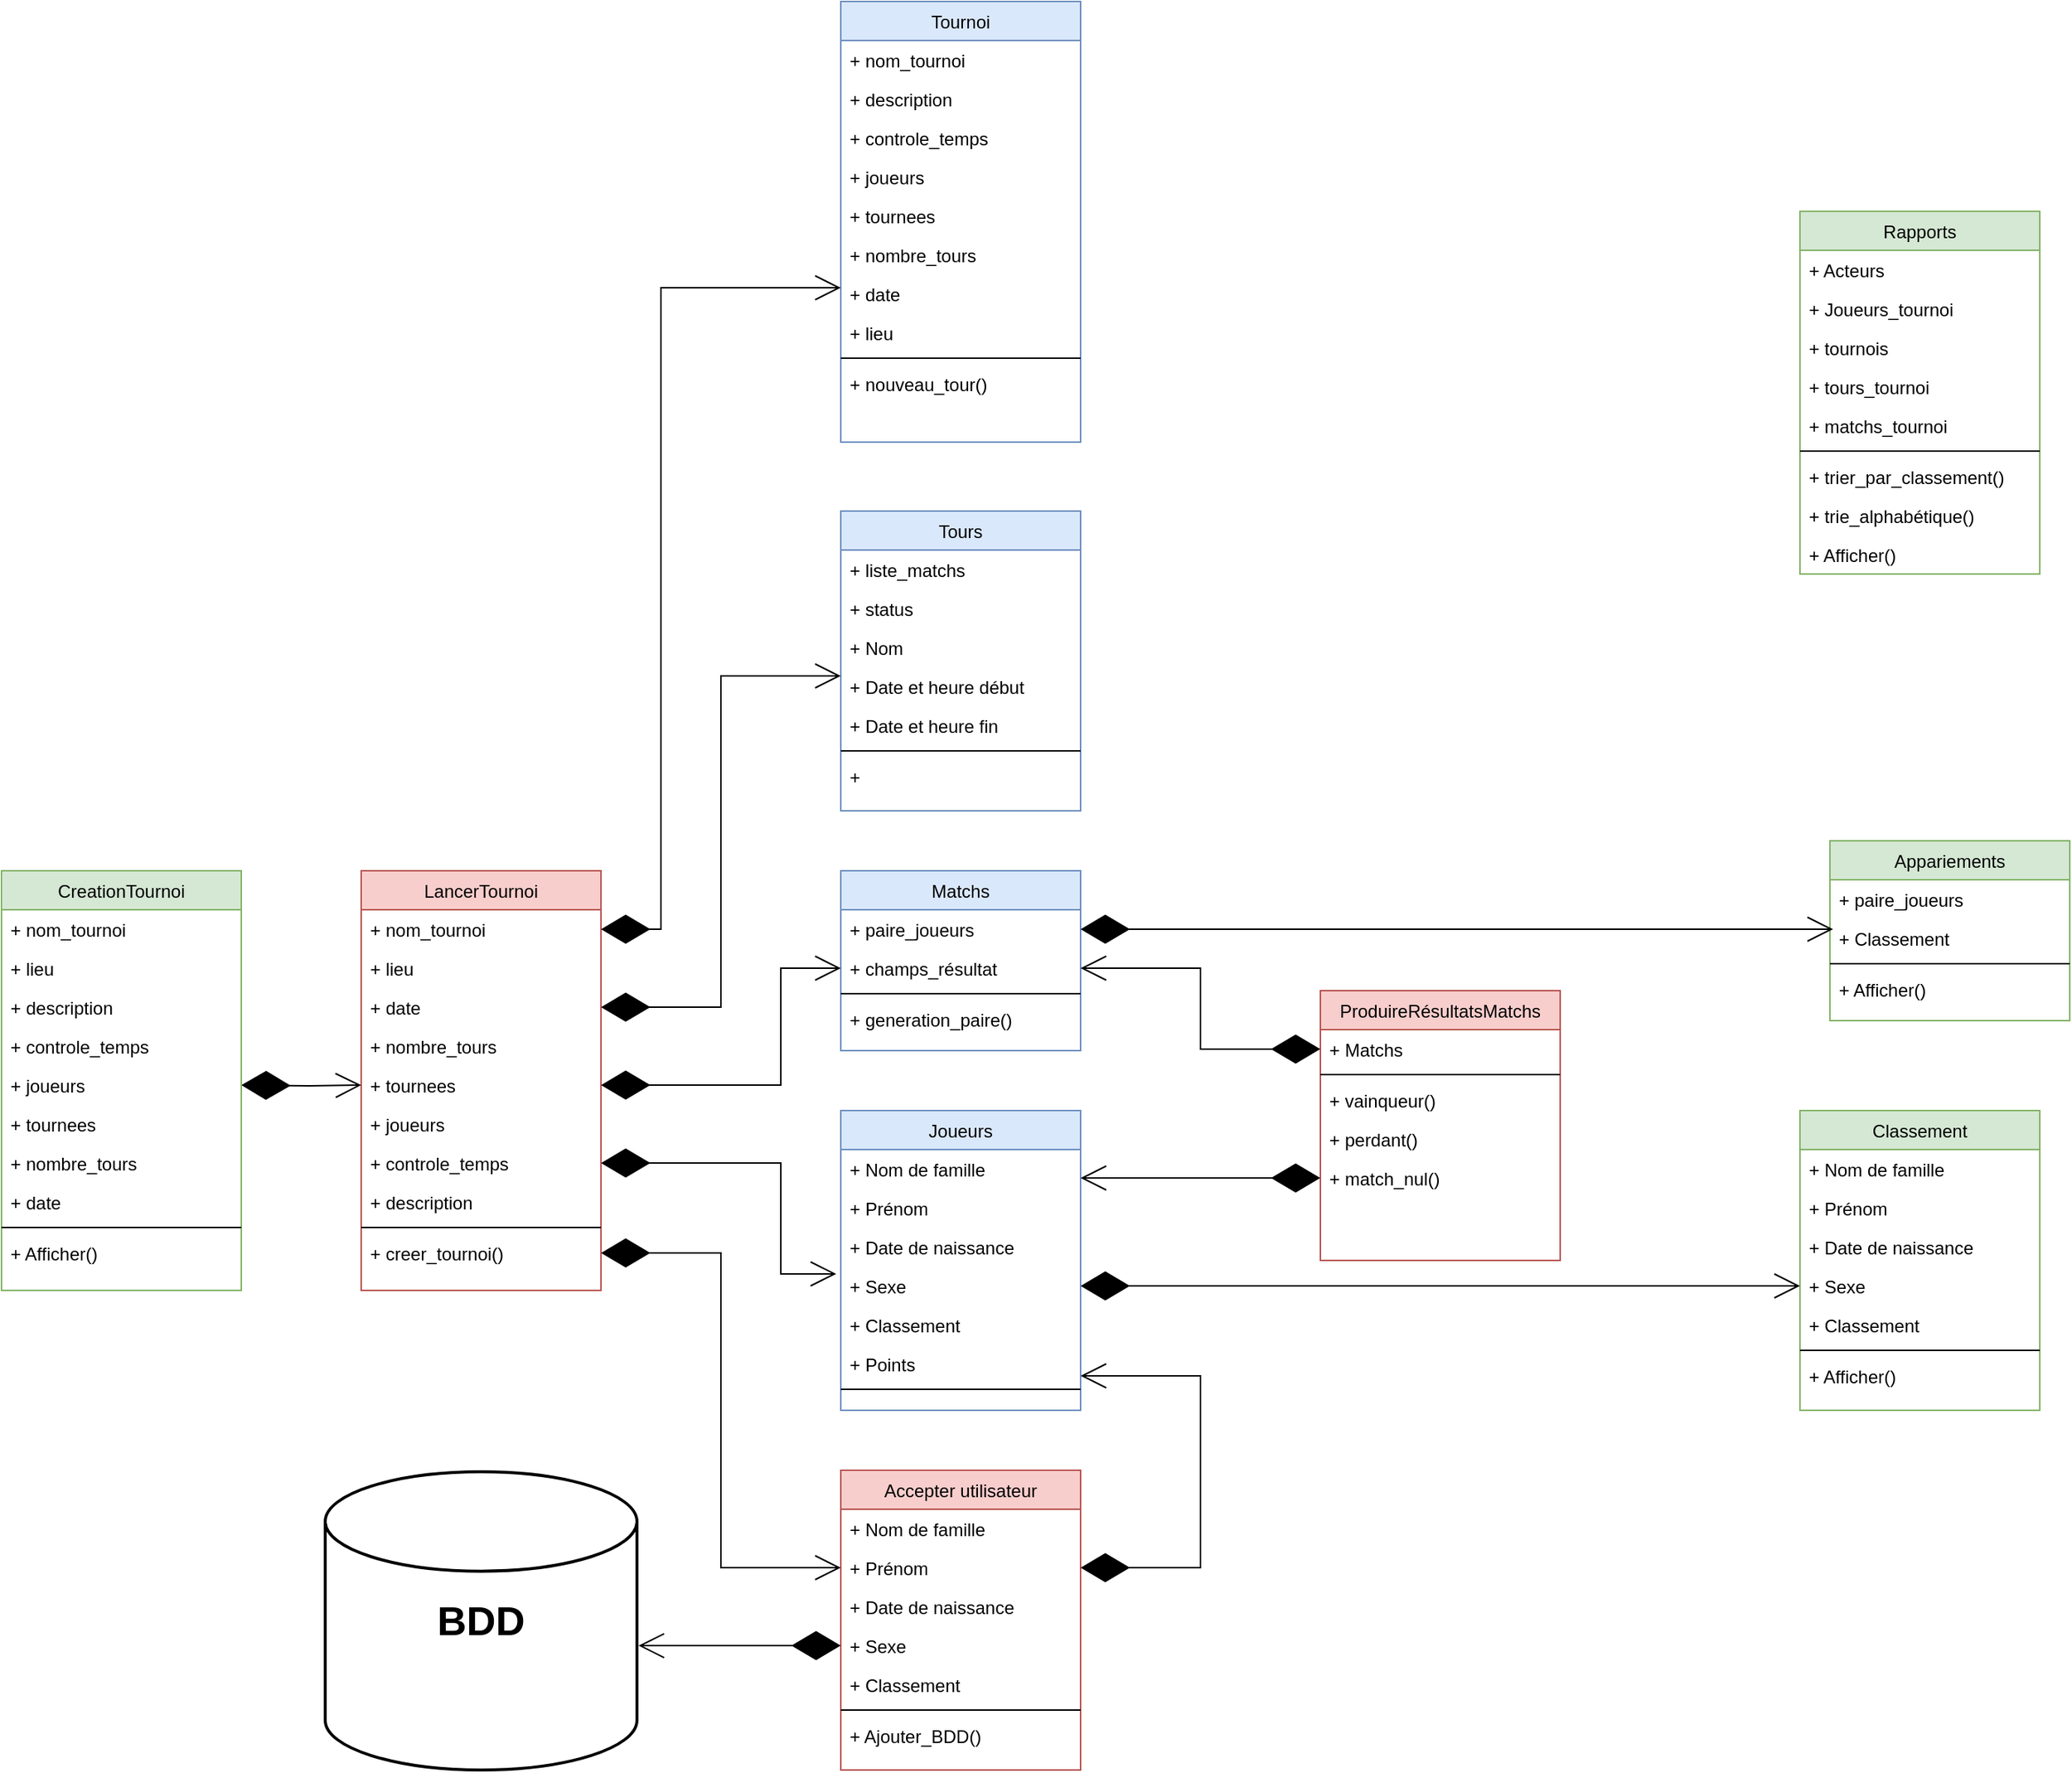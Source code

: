 <mxfile version="14.4.2" type="device"><diagram id="C5RBs43oDa-KdzZeNtuy" name="Page-1"><mxGraphModel dx="2370" dy="2492" grid="1" gridSize="10" guides="1" tooltips="1" connect="1" arrows="1" fold="1" page="1" pageScale="1" pageWidth="827" pageHeight="1169" math="0" shadow="0"><root><mxCell id="WIyWlLk6GJQsqaUBKTNV-0"/><mxCell id="WIyWlLk6GJQsqaUBKTNV-1" parent="WIyWlLk6GJQsqaUBKTNV-0"/><mxCell id="zkfFHV4jXpPFQw0GAbJ--17" value="Joueurs" style="swimlane;fontStyle=0;align=center;verticalAlign=top;childLayout=stackLayout;horizontal=1;startSize=26;horizontalStack=0;resizeParent=1;resizeLast=0;collapsible=1;marginBottom=0;rounded=0;shadow=0;strokeWidth=1;fillColor=#dae8fc;strokeColor=#6c8ebf;" parent="WIyWlLk6GJQsqaUBKTNV-1" vertex="1"><mxGeometry x="960" y="720" width="160" height="200" as="geometry"><mxRectangle x="550" y="140" width="160" height="26" as="alternateBounds"/></mxGeometry></mxCell><mxCell id="zkfFHV4jXpPFQw0GAbJ--18" value="+ Nom de famille" style="text;align=left;verticalAlign=top;spacingLeft=4;spacingRight=4;overflow=hidden;rotatable=0;points=[[0,0.5],[1,0.5]];portConstraint=eastwest;" parent="zkfFHV4jXpPFQw0GAbJ--17" vertex="1"><mxGeometry y="26" width="160" height="26" as="geometry"/></mxCell><mxCell id="zkfFHV4jXpPFQw0GAbJ--19" value="+ Prénom" style="text;align=left;verticalAlign=top;spacingLeft=4;spacingRight=4;overflow=hidden;rotatable=0;points=[[0,0.5],[1,0.5]];portConstraint=eastwest;rounded=0;shadow=0;html=0;" parent="zkfFHV4jXpPFQw0GAbJ--17" vertex="1"><mxGeometry y="52" width="160" height="26" as="geometry"/></mxCell><mxCell id="zkfFHV4jXpPFQw0GAbJ--20" value="+ Date de naissance" style="text;align=left;verticalAlign=top;spacingLeft=4;spacingRight=4;overflow=hidden;rotatable=0;points=[[0,0.5],[1,0.5]];portConstraint=eastwest;rounded=0;shadow=0;html=0;" parent="zkfFHV4jXpPFQw0GAbJ--17" vertex="1"><mxGeometry y="78" width="160" height="26" as="geometry"/></mxCell><mxCell id="zkfFHV4jXpPFQw0GAbJ--21" value="+ Sexe" style="text;align=left;verticalAlign=top;spacingLeft=4;spacingRight=4;overflow=hidden;rotatable=0;points=[[0,0.5],[1,0.5]];portConstraint=eastwest;rounded=0;shadow=0;html=0;" parent="zkfFHV4jXpPFQw0GAbJ--17" vertex="1"><mxGeometry y="104" width="160" height="26" as="geometry"/></mxCell><mxCell id="zkfFHV4jXpPFQw0GAbJ--22" value="+ Classement" style="text;align=left;verticalAlign=top;spacingLeft=4;spacingRight=4;overflow=hidden;rotatable=0;points=[[0,0.5],[1,0.5]];portConstraint=eastwest;rounded=0;shadow=0;html=0;" parent="zkfFHV4jXpPFQw0GAbJ--17" vertex="1"><mxGeometry y="130" width="160" height="26" as="geometry"/></mxCell><mxCell id="_ka30wiP6D1bvInH7cxf-76" value="+ Points" style="text;align=left;verticalAlign=top;spacingLeft=4;spacingRight=4;overflow=hidden;rotatable=0;points=[[0,0.5],[1,0.5]];portConstraint=eastwest;rounded=0;shadow=0;html=0;" vertex="1" parent="zkfFHV4jXpPFQw0GAbJ--17"><mxGeometry y="156" width="160" height="26" as="geometry"/></mxCell><mxCell id="zkfFHV4jXpPFQw0GAbJ--23" value="" style="line;html=1;strokeWidth=1;align=left;verticalAlign=middle;spacingTop=-1;spacingLeft=3;spacingRight=3;rotatable=0;labelPosition=right;points=[];portConstraint=eastwest;" parent="zkfFHV4jXpPFQw0GAbJ--17" vertex="1"><mxGeometry y="182" width="160" height="8" as="geometry"/></mxCell><mxCell id="J_ywM8jOWVb0m4d9G2cH-3" value="ProduireRésultatsMatchs" style="swimlane;fontStyle=0;align=center;verticalAlign=top;childLayout=stackLayout;horizontal=1;startSize=26;horizontalStack=0;resizeParent=1;resizeLast=0;collapsible=1;marginBottom=0;rounded=0;shadow=0;strokeWidth=1;fillColor=#f8cecc;strokeColor=#b85450;" parent="WIyWlLk6GJQsqaUBKTNV-1" vertex="1"><mxGeometry x="1280" y="640" width="160" height="180" as="geometry"><mxRectangle x="550" y="140" width="160" height="26" as="alternateBounds"/></mxGeometry></mxCell><mxCell id="J_ywM8jOWVb0m4d9G2cH-4" value="+ Matchs" style="text;align=left;verticalAlign=top;spacingLeft=4;spacingRight=4;overflow=hidden;rotatable=0;points=[[0,0.5],[1,0.5]];portConstraint=eastwest;" parent="J_ywM8jOWVb0m4d9G2cH-3" vertex="1"><mxGeometry y="26" width="160" height="26" as="geometry"/></mxCell><mxCell id="J_ywM8jOWVb0m4d9G2cH-9" value="" style="line;html=1;strokeWidth=1;align=left;verticalAlign=middle;spacingTop=-1;spacingLeft=3;spacingRight=3;rotatable=0;labelPosition=right;points=[];portConstraint=eastwest;" parent="J_ywM8jOWVb0m4d9G2cH-3" vertex="1"><mxGeometry y="52" width="160" height="8" as="geometry"/></mxCell><mxCell id="J_ywM8jOWVb0m4d9G2cH-10" value="+ vainqueur()" style="text;align=left;verticalAlign=top;spacingLeft=4;spacingRight=4;overflow=hidden;rotatable=0;points=[[0,0.5],[1,0.5]];portConstraint=eastwest;" parent="J_ywM8jOWVb0m4d9G2cH-3" vertex="1"><mxGeometry y="60" width="160" height="26" as="geometry"/></mxCell><mxCell id="_ka30wiP6D1bvInH7cxf-61" value="+ perdant()" style="text;align=left;verticalAlign=top;spacingLeft=4;spacingRight=4;overflow=hidden;rotatable=0;points=[[0,0.5],[1,0.5]];portConstraint=eastwest;" vertex="1" parent="J_ywM8jOWVb0m4d9G2cH-3"><mxGeometry y="86" width="160" height="26" as="geometry"/></mxCell><mxCell id="_ka30wiP6D1bvInH7cxf-62" value="+ match_nul()" style="text;align=left;verticalAlign=top;spacingLeft=4;spacingRight=4;overflow=hidden;rotatable=0;points=[[0,0.5],[1,0.5]];portConstraint=eastwest;" vertex="1" parent="J_ywM8jOWVb0m4d9G2cH-3"><mxGeometry y="112" width="160" height="26" as="geometry"/></mxCell><mxCell id="J_ywM8jOWVb0m4d9G2cH-11" value="Classement" style="swimlane;fontStyle=0;align=center;verticalAlign=top;childLayout=stackLayout;horizontal=1;startSize=26;horizontalStack=0;resizeParent=1;resizeLast=0;collapsible=1;marginBottom=0;rounded=0;shadow=0;strokeWidth=1;fillColor=#d5e8d4;strokeColor=#82b366;" parent="WIyWlLk6GJQsqaUBKTNV-1" vertex="1"><mxGeometry x="1600" y="720" width="160" height="200" as="geometry"><mxRectangle x="550" y="140" width="160" height="26" as="alternateBounds"/></mxGeometry></mxCell><mxCell id="J_ywM8jOWVb0m4d9G2cH-12" value="+ Nom de famille" style="text;align=left;verticalAlign=top;spacingLeft=4;spacingRight=4;overflow=hidden;rotatable=0;points=[[0,0.5],[1,0.5]];portConstraint=eastwest;" parent="J_ywM8jOWVb0m4d9G2cH-11" vertex="1"><mxGeometry y="26" width="160" height="26" as="geometry"/></mxCell><mxCell id="J_ywM8jOWVb0m4d9G2cH-13" value="+ Prénom" style="text;align=left;verticalAlign=top;spacingLeft=4;spacingRight=4;overflow=hidden;rotatable=0;points=[[0,0.5],[1,0.5]];portConstraint=eastwest;rounded=0;shadow=0;html=0;" parent="J_ywM8jOWVb0m4d9G2cH-11" vertex="1"><mxGeometry y="52" width="160" height="26" as="geometry"/></mxCell><mxCell id="J_ywM8jOWVb0m4d9G2cH-14" value="+ Date de naissance" style="text;align=left;verticalAlign=top;spacingLeft=4;spacingRight=4;overflow=hidden;rotatable=0;points=[[0,0.5],[1,0.5]];portConstraint=eastwest;rounded=0;shadow=0;html=0;" parent="J_ywM8jOWVb0m4d9G2cH-11" vertex="1"><mxGeometry y="78" width="160" height="26" as="geometry"/></mxCell><mxCell id="J_ywM8jOWVb0m4d9G2cH-15" value="+ Sexe" style="text;align=left;verticalAlign=top;spacingLeft=4;spacingRight=4;overflow=hidden;rotatable=0;points=[[0,0.5],[1,0.5]];portConstraint=eastwest;rounded=0;shadow=0;html=0;" parent="J_ywM8jOWVb0m4d9G2cH-11" vertex="1"><mxGeometry y="104" width="160" height="26" as="geometry"/></mxCell><mxCell id="J_ywM8jOWVb0m4d9G2cH-16" value="+ Classement" style="text;align=left;verticalAlign=top;spacingLeft=4;spacingRight=4;overflow=hidden;rotatable=0;points=[[0,0.5],[1,0.5]];portConstraint=eastwest;rounded=0;shadow=0;html=0;" parent="J_ywM8jOWVb0m4d9G2cH-11" vertex="1"><mxGeometry y="130" width="160" height="26" as="geometry"/></mxCell><mxCell id="J_ywM8jOWVb0m4d9G2cH-17" value="" style="line;html=1;strokeWidth=1;align=left;verticalAlign=middle;spacingTop=-1;spacingLeft=3;spacingRight=3;rotatable=0;labelPosition=right;points=[];portConstraint=eastwest;" parent="J_ywM8jOWVb0m4d9G2cH-11" vertex="1"><mxGeometry y="156" width="160" height="8" as="geometry"/></mxCell><mxCell id="_ka30wiP6D1bvInH7cxf-104" value="+ Afficher()" style="text;align=left;verticalAlign=top;spacingLeft=4;spacingRight=4;overflow=hidden;rotatable=0;points=[[0,0.5],[1,0.5]];portConstraint=eastwest;" vertex="1" parent="J_ywM8jOWVb0m4d9G2cH-11"><mxGeometry y="164" width="160" height="26" as="geometry"/></mxCell><mxCell id="_ka30wiP6D1bvInH7cxf-0" value="Matchs" style="swimlane;fontStyle=0;align=center;verticalAlign=top;childLayout=stackLayout;horizontal=1;startSize=26;horizontalStack=0;resizeParent=1;resizeLast=0;collapsible=1;marginBottom=0;rounded=0;shadow=0;strokeWidth=1;fillColor=#dae8fc;strokeColor=#6c8ebf;" vertex="1" parent="WIyWlLk6GJQsqaUBKTNV-1"><mxGeometry x="960" y="560" width="160" height="120" as="geometry"><mxRectangle x="550" y="140" width="160" height="26" as="alternateBounds"/></mxGeometry></mxCell><mxCell id="_ka30wiP6D1bvInH7cxf-1" value="+ paire_joueurs" style="text;align=left;verticalAlign=top;spacingLeft=4;spacingRight=4;overflow=hidden;rotatable=0;points=[[0,0.5],[1,0.5]];portConstraint=eastwest;" vertex="1" parent="_ka30wiP6D1bvInH7cxf-0"><mxGeometry y="26" width="160" height="26" as="geometry"/></mxCell><mxCell id="_ka30wiP6D1bvInH7cxf-2" value="+ champs_résultat" style="text;align=left;verticalAlign=top;spacingLeft=4;spacingRight=4;overflow=hidden;rotatable=0;points=[[0,0.5],[1,0.5]];portConstraint=eastwest;rounded=0;shadow=0;html=0;" vertex="1" parent="_ka30wiP6D1bvInH7cxf-0"><mxGeometry y="52" width="160" height="26" as="geometry"/></mxCell><mxCell id="_ka30wiP6D1bvInH7cxf-6" value="" style="line;html=1;strokeWidth=1;align=left;verticalAlign=middle;spacingTop=-1;spacingLeft=3;spacingRight=3;rotatable=0;labelPosition=right;points=[];portConstraint=eastwest;" vertex="1" parent="_ka30wiP6D1bvInH7cxf-0"><mxGeometry y="78" width="160" height="8" as="geometry"/></mxCell><mxCell id="_ka30wiP6D1bvInH7cxf-60" value="+ generation_paire()" style="text;align=left;verticalAlign=top;spacingLeft=4;spacingRight=4;overflow=hidden;rotatable=0;points=[[0,0.5],[1,0.5]];portConstraint=eastwest;" vertex="1" parent="_ka30wiP6D1bvInH7cxf-0"><mxGeometry y="86" width="160" height="26" as="geometry"/></mxCell><mxCell id="_ka30wiP6D1bvInH7cxf-8" value="Tours" style="swimlane;fontStyle=0;align=center;verticalAlign=top;childLayout=stackLayout;horizontal=1;startSize=26;horizontalStack=0;resizeParent=1;resizeLast=0;collapsible=1;marginBottom=0;rounded=0;shadow=0;strokeWidth=1;fillColor=#dae8fc;strokeColor=#6c8ebf;" vertex="1" parent="WIyWlLk6GJQsqaUBKTNV-1"><mxGeometry x="960" y="320" width="160" height="200" as="geometry"><mxRectangle x="550" y="140" width="160" height="26" as="alternateBounds"/></mxGeometry></mxCell><mxCell id="_ka30wiP6D1bvInH7cxf-9" value="+ liste_matchs" style="text;align=left;verticalAlign=top;spacingLeft=4;spacingRight=4;overflow=hidden;rotatable=0;points=[[0,0.5],[1,0.5]];portConstraint=eastwest;" vertex="1" parent="_ka30wiP6D1bvInH7cxf-8"><mxGeometry y="26" width="160" height="26" as="geometry"/></mxCell><mxCell id="_ka30wiP6D1bvInH7cxf-10" value="+ status" style="text;align=left;verticalAlign=top;spacingLeft=4;spacingRight=4;overflow=hidden;rotatable=0;points=[[0,0.5],[1,0.5]];portConstraint=eastwest;rounded=0;shadow=0;html=0;" vertex="1" parent="_ka30wiP6D1bvInH7cxf-8"><mxGeometry y="52" width="160" height="26" as="geometry"/></mxCell><mxCell id="_ka30wiP6D1bvInH7cxf-11" value="+ Nom" style="text;align=left;verticalAlign=top;spacingLeft=4;spacingRight=4;overflow=hidden;rotatable=0;points=[[0,0.5],[1,0.5]];portConstraint=eastwest;rounded=0;shadow=0;html=0;" vertex="1" parent="_ka30wiP6D1bvInH7cxf-8"><mxGeometry y="78" width="160" height="26" as="geometry"/></mxCell><mxCell id="_ka30wiP6D1bvInH7cxf-77" value="+ Date et heure début" style="text;align=left;verticalAlign=top;spacingLeft=4;spacingRight=4;overflow=hidden;rotatable=0;points=[[0,0.5],[1,0.5]];portConstraint=eastwest;rounded=0;shadow=0;html=0;" vertex="1" parent="_ka30wiP6D1bvInH7cxf-8"><mxGeometry y="104" width="160" height="26" as="geometry"/></mxCell><mxCell id="_ka30wiP6D1bvInH7cxf-78" value="+ Date et heure fin" style="text;align=left;verticalAlign=top;spacingLeft=4;spacingRight=4;overflow=hidden;rotatable=0;points=[[0,0.5],[1,0.5]];portConstraint=eastwest;rounded=0;shadow=0;html=0;" vertex="1" parent="_ka30wiP6D1bvInH7cxf-8"><mxGeometry y="130" width="160" height="26" as="geometry"/></mxCell><mxCell id="_ka30wiP6D1bvInH7cxf-14" value="" style="line;html=1;strokeWidth=1;align=left;verticalAlign=middle;spacingTop=-1;spacingLeft=3;spacingRight=3;rotatable=0;labelPosition=right;points=[];portConstraint=eastwest;" vertex="1" parent="_ka30wiP6D1bvInH7cxf-8"><mxGeometry y="156" width="160" height="8" as="geometry"/></mxCell><mxCell id="_ka30wiP6D1bvInH7cxf-15" value="+" style="text;align=left;verticalAlign=top;spacingLeft=4;spacingRight=4;overflow=hidden;rotatable=0;points=[[0,0.5],[1,0.5]];portConstraint=eastwest;" vertex="1" parent="_ka30wiP6D1bvInH7cxf-8"><mxGeometry y="164" width="160" height="26" as="geometry"/></mxCell><mxCell id="_ka30wiP6D1bvInH7cxf-16" value="Appariements" style="swimlane;fontStyle=0;align=center;verticalAlign=top;childLayout=stackLayout;horizontal=1;startSize=26;horizontalStack=0;resizeParent=1;resizeLast=0;collapsible=1;marginBottom=0;rounded=0;shadow=0;strokeWidth=1;fillColor=#d5e8d4;strokeColor=#82b366;" vertex="1" parent="WIyWlLk6GJQsqaUBKTNV-1"><mxGeometry x="1620" y="540" width="160" height="120" as="geometry"><mxRectangle x="550" y="140" width="160" height="26" as="alternateBounds"/></mxGeometry></mxCell><mxCell id="_ka30wiP6D1bvInH7cxf-17" value="+ paire_joueurs" style="text;align=left;verticalAlign=top;spacingLeft=4;spacingRight=4;overflow=hidden;rotatable=0;points=[[0,0.5],[1,0.5]];portConstraint=eastwest;" vertex="1" parent="_ka30wiP6D1bvInH7cxf-16"><mxGeometry y="26" width="160" height="26" as="geometry"/></mxCell><mxCell id="_ka30wiP6D1bvInH7cxf-21" value="+ Classement" style="text;align=left;verticalAlign=top;spacingLeft=4;spacingRight=4;overflow=hidden;rotatable=0;points=[[0,0.5],[1,0.5]];portConstraint=eastwest;rounded=0;shadow=0;html=0;" vertex="1" parent="_ka30wiP6D1bvInH7cxf-16"><mxGeometry y="52" width="160" height="26" as="geometry"/></mxCell><mxCell id="_ka30wiP6D1bvInH7cxf-22" value="" style="line;html=1;strokeWidth=1;align=left;verticalAlign=middle;spacingTop=-1;spacingLeft=3;spacingRight=3;rotatable=0;labelPosition=right;points=[];portConstraint=eastwest;" vertex="1" parent="_ka30wiP6D1bvInH7cxf-16"><mxGeometry y="78" width="160" height="8" as="geometry"/></mxCell><mxCell id="_ka30wiP6D1bvInH7cxf-23" value="+ Afficher()" style="text;align=left;verticalAlign=top;spacingLeft=4;spacingRight=4;overflow=hidden;rotatable=0;points=[[0,0.5],[1,0.5]];portConstraint=eastwest;" vertex="1" parent="_ka30wiP6D1bvInH7cxf-16"><mxGeometry y="86" width="160" height="26" as="geometry"/></mxCell><mxCell id="_ka30wiP6D1bvInH7cxf-24" value="Rapports" style="swimlane;fontStyle=0;align=center;verticalAlign=top;childLayout=stackLayout;horizontal=1;startSize=26;horizontalStack=0;resizeParent=1;resizeLast=0;collapsible=1;marginBottom=0;rounded=0;shadow=0;strokeWidth=1;fillColor=#d5e8d4;strokeColor=#82b366;" vertex="1" parent="WIyWlLk6GJQsqaUBKTNV-1"><mxGeometry x="1600" y="120" width="160" height="242" as="geometry"><mxRectangle x="550" y="140" width="160" height="26" as="alternateBounds"/></mxGeometry></mxCell><mxCell id="_ka30wiP6D1bvInH7cxf-25" value="+ Acteurs" style="text;align=left;verticalAlign=top;spacingLeft=4;spacingRight=4;overflow=hidden;rotatable=0;points=[[0,0.5],[1,0.5]];portConstraint=eastwest;" vertex="1" parent="_ka30wiP6D1bvInH7cxf-24"><mxGeometry y="26" width="160" height="26" as="geometry"/></mxCell><mxCell id="_ka30wiP6D1bvInH7cxf-26" value="+ Joueurs_tournoi" style="text;align=left;verticalAlign=top;spacingLeft=4;spacingRight=4;overflow=hidden;rotatable=0;points=[[0,0.5],[1,0.5]];portConstraint=eastwest;rounded=0;shadow=0;html=0;" vertex="1" parent="_ka30wiP6D1bvInH7cxf-24"><mxGeometry y="52" width="160" height="26" as="geometry"/></mxCell><mxCell id="_ka30wiP6D1bvInH7cxf-27" value="+ tournois" style="text;align=left;verticalAlign=top;spacingLeft=4;spacingRight=4;overflow=hidden;rotatable=0;points=[[0,0.5],[1,0.5]];portConstraint=eastwest;rounded=0;shadow=0;html=0;" vertex="1" parent="_ka30wiP6D1bvInH7cxf-24"><mxGeometry y="78" width="160" height="26" as="geometry"/></mxCell><mxCell id="_ka30wiP6D1bvInH7cxf-28" value="+ tours_tournoi" style="text;align=left;verticalAlign=top;spacingLeft=4;spacingRight=4;overflow=hidden;rotatable=0;points=[[0,0.5],[1,0.5]];portConstraint=eastwest;rounded=0;shadow=0;html=0;" vertex="1" parent="_ka30wiP6D1bvInH7cxf-24"><mxGeometry y="104" width="160" height="26" as="geometry"/></mxCell><mxCell id="_ka30wiP6D1bvInH7cxf-29" value="+ matchs_tournoi" style="text;align=left;verticalAlign=top;spacingLeft=4;spacingRight=4;overflow=hidden;rotatable=0;points=[[0,0.5],[1,0.5]];portConstraint=eastwest;rounded=0;shadow=0;html=0;" vertex="1" parent="_ka30wiP6D1bvInH7cxf-24"><mxGeometry y="130" width="160" height="26" as="geometry"/></mxCell><mxCell id="_ka30wiP6D1bvInH7cxf-30" value="" style="line;html=1;strokeWidth=1;align=left;verticalAlign=middle;spacingTop=-1;spacingLeft=3;spacingRight=3;rotatable=0;labelPosition=right;points=[];portConstraint=eastwest;" vertex="1" parent="_ka30wiP6D1bvInH7cxf-24"><mxGeometry y="156" width="160" height="8" as="geometry"/></mxCell><mxCell id="_ka30wiP6D1bvInH7cxf-31" value="+ trier_par_classement()" style="text;align=left;verticalAlign=top;spacingLeft=4;spacingRight=4;overflow=hidden;rotatable=0;points=[[0,0.5],[1,0.5]];portConstraint=eastwest;" vertex="1" parent="_ka30wiP6D1bvInH7cxf-24"><mxGeometry y="164" width="160" height="26" as="geometry"/></mxCell><mxCell id="_ka30wiP6D1bvInH7cxf-81" value="+ trie_alphabétique()" style="text;align=left;verticalAlign=top;spacingLeft=4;spacingRight=4;overflow=hidden;rotatable=0;points=[[0,0.5],[1,0.5]];portConstraint=eastwest;" vertex="1" parent="_ka30wiP6D1bvInH7cxf-24"><mxGeometry y="190" width="160" height="26" as="geometry"/></mxCell><mxCell id="_ka30wiP6D1bvInH7cxf-105" value="+ Afficher()" style="text;align=left;verticalAlign=top;spacingLeft=4;spacingRight=4;overflow=hidden;rotatable=0;points=[[0,0.5],[1,0.5]];portConstraint=eastwest;" vertex="1" parent="_ka30wiP6D1bvInH7cxf-24"><mxGeometry y="216" width="160" height="26" as="geometry"/></mxCell><mxCell id="_ka30wiP6D1bvInH7cxf-32" value="Tournoi" style="swimlane;fontStyle=0;align=center;verticalAlign=top;childLayout=stackLayout;horizontal=1;startSize=26;horizontalStack=0;resizeParent=1;resizeLast=0;collapsible=1;marginBottom=0;rounded=0;shadow=0;strokeWidth=1;fillColor=#dae8fc;strokeColor=#6c8ebf;" vertex="1" parent="WIyWlLk6GJQsqaUBKTNV-1"><mxGeometry x="960" y="-20" width="160" height="294" as="geometry"><mxRectangle x="550" y="140" width="160" height="26" as="alternateBounds"/></mxGeometry></mxCell><mxCell id="_ka30wiP6D1bvInH7cxf-82" value="+ nom_tournoi" style="text;align=left;verticalAlign=top;spacingLeft=4;spacingRight=4;overflow=hidden;rotatable=0;points=[[0,0.5],[1,0.5]];portConstraint=eastwest;" vertex="1" parent="_ka30wiP6D1bvInH7cxf-32"><mxGeometry y="26" width="160" height="26" as="geometry"/></mxCell><mxCell id="_ka30wiP6D1bvInH7cxf-89" value="+ description" style="text;align=left;verticalAlign=top;spacingLeft=4;spacingRight=4;overflow=hidden;rotatable=0;points=[[0,0.5],[1,0.5]];portConstraint=eastwest;rounded=0;shadow=0;html=0;" vertex="1" parent="_ka30wiP6D1bvInH7cxf-32"><mxGeometry y="52" width="160" height="26" as="geometry"/></mxCell><mxCell id="_ka30wiP6D1bvInH7cxf-88" value="+ controle_temps" style="text;align=left;verticalAlign=top;spacingLeft=4;spacingRight=4;overflow=hidden;rotatable=0;points=[[0,0.5],[1,0.5]];portConstraint=eastwest;rounded=0;shadow=0;html=0;" vertex="1" parent="_ka30wiP6D1bvInH7cxf-32"><mxGeometry y="78" width="160" height="26" as="geometry"/></mxCell><mxCell id="_ka30wiP6D1bvInH7cxf-87" value="+ joueurs" style="text;align=left;verticalAlign=top;spacingLeft=4;spacingRight=4;overflow=hidden;rotatable=0;points=[[0,0.5],[1,0.5]];portConstraint=eastwest;rounded=0;shadow=0;html=0;" vertex="1" parent="_ka30wiP6D1bvInH7cxf-32"><mxGeometry y="104" width="160" height="26" as="geometry"/></mxCell><mxCell id="_ka30wiP6D1bvInH7cxf-86" value="+ tournees" style="text;align=left;verticalAlign=top;spacingLeft=4;spacingRight=4;overflow=hidden;rotatable=0;points=[[0,0.5],[1,0.5]];portConstraint=eastwest;rounded=0;shadow=0;html=0;" vertex="1" parent="_ka30wiP6D1bvInH7cxf-32"><mxGeometry y="130" width="160" height="26" as="geometry"/></mxCell><mxCell id="_ka30wiP6D1bvInH7cxf-85" value="+ nombre_tours" style="text;align=left;verticalAlign=top;spacingLeft=4;spacingRight=4;overflow=hidden;rotatable=0;points=[[0,0.5],[1,0.5]];portConstraint=eastwest;rounded=0;shadow=0;html=0;" vertex="1" parent="_ka30wiP6D1bvInH7cxf-32"><mxGeometry y="156" width="160" height="26" as="geometry"/></mxCell><mxCell id="_ka30wiP6D1bvInH7cxf-84" value="+ date" style="text;align=left;verticalAlign=top;spacingLeft=4;spacingRight=4;overflow=hidden;rotatable=0;points=[[0,0.5],[1,0.5]];portConstraint=eastwest;rounded=0;shadow=0;html=0;" vertex="1" parent="_ka30wiP6D1bvInH7cxf-32"><mxGeometry y="182" width="160" height="26" as="geometry"/></mxCell><mxCell id="_ka30wiP6D1bvInH7cxf-83" value="+ lieu" style="text;align=left;verticalAlign=top;spacingLeft=4;spacingRight=4;overflow=hidden;rotatable=0;points=[[0,0.5],[1,0.5]];portConstraint=eastwest;rounded=0;shadow=0;html=0;" vertex="1" parent="_ka30wiP6D1bvInH7cxf-32"><mxGeometry y="208" width="160" height="26" as="geometry"/></mxCell><mxCell id="_ka30wiP6D1bvInH7cxf-38" value="" style="line;html=1;strokeWidth=1;align=left;verticalAlign=middle;spacingTop=-1;spacingLeft=3;spacingRight=3;rotatable=0;labelPosition=right;points=[];portConstraint=eastwest;" vertex="1" parent="_ka30wiP6D1bvInH7cxf-32"><mxGeometry y="234" width="160" height="8" as="geometry"/></mxCell><mxCell id="_ka30wiP6D1bvInH7cxf-39" value="+ nouveau_tour()" style="text;align=left;verticalAlign=top;spacingLeft=4;spacingRight=4;overflow=hidden;rotatable=0;points=[[0,0.5],[1,0.5]];portConstraint=eastwest;" vertex="1" parent="_ka30wiP6D1bvInH7cxf-32"><mxGeometry y="242" width="160" height="26" as="geometry"/></mxCell><mxCell id="_ka30wiP6D1bvInH7cxf-40" value="Accepter utilisateur" style="swimlane;fontStyle=0;align=center;verticalAlign=top;childLayout=stackLayout;horizontal=1;startSize=26;horizontalStack=0;resizeParent=1;resizeLast=0;collapsible=1;marginBottom=0;rounded=0;shadow=0;strokeWidth=1;fillColor=#f8cecc;strokeColor=#b85450;" vertex="1" parent="WIyWlLk6GJQsqaUBKTNV-1"><mxGeometry x="960" y="960" width="160" height="200" as="geometry"><mxRectangle x="550" y="140" width="160" height="26" as="alternateBounds"/></mxGeometry></mxCell><mxCell id="_ka30wiP6D1bvInH7cxf-41" value="+ Nom de famille" style="text;align=left;verticalAlign=top;spacingLeft=4;spacingRight=4;overflow=hidden;rotatable=0;points=[[0,0.5],[1,0.5]];portConstraint=eastwest;" vertex="1" parent="_ka30wiP6D1bvInH7cxf-40"><mxGeometry y="26" width="160" height="26" as="geometry"/></mxCell><mxCell id="_ka30wiP6D1bvInH7cxf-42" value="+ Prénom" style="text;align=left;verticalAlign=top;spacingLeft=4;spacingRight=4;overflow=hidden;rotatable=0;points=[[0,0.5],[1,0.5]];portConstraint=eastwest;rounded=0;shadow=0;html=0;" vertex="1" parent="_ka30wiP6D1bvInH7cxf-40"><mxGeometry y="52" width="160" height="26" as="geometry"/></mxCell><mxCell id="_ka30wiP6D1bvInH7cxf-43" value="+ Date de naissance" style="text;align=left;verticalAlign=top;spacingLeft=4;spacingRight=4;overflow=hidden;rotatable=0;points=[[0,0.5],[1,0.5]];portConstraint=eastwest;rounded=0;shadow=0;html=0;" vertex="1" parent="_ka30wiP6D1bvInH7cxf-40"><mxGeometry y="78" width="160" height="26" as="geometry"/></mxCell><mxCell id="_ka30wiP6D1bvInH7cxf-44" value="+ Sexe" style="text;align=left;verticalAlign=top;spacingLeft=4;spacingRight=4;overflow=hidden;rotatable=0;points=[[0,0.5],[1,0.5]];portConstraint=eastwest;rounded=0;shadow=0;html=0;" vertex="1" parent="_ka30wiP6D1bvInH7cxf-40"><mxGeometry y="104" width="160" height="26" as="geometry"/></mxCell><mxCell id="_ka30wiP6D1bvInH7cxf-45" value="+ Classement" style="text;align=left;verticalAlign=top;spacingLeft=4;spacingRight=4;overflow=hidden;rotatable=0;points=[[0,0.5],[1,0.5]];portConstraint=eastwest;rounded=0;shadow=0;html=0;" vertex="1" parent="_ka30wiP6D1bvInH7cxf-40"><mxGeometry y="130" width="160" height="26" as="geometry"/></mxCell><mxCell id="_ka30wiP6D1bvInH7cxf-46" value="" style="line;html=1;strokeWidth=1;align=left;verticalAlign=middle;spacingTop=-1;spacingLeft=3;spacingRight=3;rotatable=0;labelPosition=right;points=[];portConstraint=eastwest;" vertex="1" parent="_ka30wiP6D1bvInH7cxf-40"><mxGeometry y="156" width="160" height="8" as="geometry"/></mxCell><mxCell id="_ka30wiP6D1bvInH7cxf-47" value="+ Ajouter_BDD()" style="text;align=left;verticalAlign=top;spacingLeft=4;spacingRight=4;overflow=hidden;rotatable=0;points=[[0,0.5],[1,0.5]];portConstraint=eastwest;" vertex="1" parent="_ka30wiP6D1bvInH7cxf-40"><mxGeometry y="164" width="160" height="26" as="geometry"/></mxCell><mxCell id="_ka30wiP6D1bvInH7cxf-48" value="LancerTournoi" style="swimlane;fontStyle=0;align=center;verticalAlign=top;childLayout=stackLayout;horizontal=1;startSize=26;horizontalStack=0;resizeParent=1;resizeLast=0;collapsible=1;marginBottom=0;rounded=0;shadow=0;strokeWidth=1;fillColor=#f8cecc;strokeColor=#b85450;" vertex="1" parent="WIyWlLk6GJQsqaUBKTNV-1"><mxGeometry x="640" y="560" width="160" height="280" as="geometry"><mxRectangle x="550" y="140" width="160" height="26" as="alternateBounds"/></mxGeometry></mxCell><mxCell id="_ka30wiP6D1bvInH7cxf-49" value="+ nom_tournoi" style="text;align=left;verticalAlign=top;spacingLeft=4;spacingRight=4;overflow=hidden;rotatable=0;points=[[0,0.5],[1,0.5]];portConstraint=eastwest;" vertex="1" parent="_ka30wiP6D1bvInH7cxf-48"><mxGeometry y="26" width="160" height="26" as="geometry"/></mxCell><mxCell id="_ka30wiP6D1bvInH7cxf-50" value="+ lieu" style="text;align=left;verticalAlign=top;spacingLeft=4;spacingRight=4;overflow=hidden;rotatable=0;points=[[0,0.5],[1,0.5]];portConstraint=eastwest;rounded=0;shadow=0;html=0;" vertex="1" parent="_ka30wiP6D1bvInH7cxf-48"><mxGeometry y="52" width="160" height="26" as="geometry"/></mxCell><mxCell id="_ka30wiP6D1bvInH7cxf-51" value="+ date" style="text;align=left;verticalAlign=top;spacingLeft=4;spacingRight=4;overflow=hidden;rotatable=0;points=[[0,0.5],[1,0.5]];portConstraint=eastwest;rounded=0;shadow=0;html=0;" vertex="1" parent="_ka30wiP6D1bvInH7cxf-48"><mxGeometry y="78" width="160" height="26" as="geometry"/></mxCell><mxCell id="_ka30wiP6D1bvInH7cxf-52" value="+ nombre_tours" style="text;align=left;verticalAlign=top;spacingLeft=4;spacingRight=4;overflow=hidden;rotatable=0;points=[[0,0.5],[1,0.5]];portConstraint=eastwest;rounded=0;shadow=0;html=0;" vertex="1" parent="_ka30wiP6D1bvInH7cxf-48"><mxGeometry y="104" width="160" height="26" as="geometry"/></mxCell><mxCell id="_ka30wiP6D1bvInH7cxf-56" value="+ tournees" style="text;align=left;verticalAlign=top;spacingLeft=4;spacingRight=4;overflow=hidden;rotatable=0;points=[[0,0.5],[1,0.5]];portConstraint=eastwest;rounded=0;shadow=0;html=0;" vertex="1" parent="_ka30wiP6D1bvInH7cxf-48"><mxGeometry y="130" width="160" height="26" as="geometry"/></mxCell><mxCell id="_ka30wiP6D1bvInH7cxf-57" value="+ joueurs" style="text;align=left;verticalAlign=top;spacingLeft=4;spacingRight=4;overflow=hidden;rotatable=0;points=[[0,0.5],[1,0.5]];portConstraint=eastwest;rounded=0;shadow=0;html=0;" vertex="1" parent="_ka30wiP6D1bvInH7cxf-48"><mxGeometry y="156" width="160" height="26" as="geometry"/></mxCell><mxCell id="_ka30wiP6D1bvInH7cxf-58" value="+ controle_temps" style="text;align=left;verticalAlign=top;spacingLeft=4;spacingRight=4;overflow=hidden;rotatable=0;points=[[0,0.5],[1,0.5]];portConstraint=eastwest;rounded=0;shadow=0;html=0;" vertex="1" parent="_ka30wiP6D1bvInH7cxf-48"><mxGeometry y="182" width="160" height="26" as="geometry"/></mxCell><mxCell id="_ka30wiP6D1bvInH7cxf-53" value="+ description" style="text;align=left;verticalAlign=top;spacingLeft=4;spacingRight=4;overflow=hidden;rotatable=0;points=[[0,0.5],[1,0.5]];portConstraint=eastwest;rounded=0;shadow=0;html=0;" vertex="1" parent="_ka30wiP6D1bvInH7cxf-48"><mxGeometry y="208" width="160" height="26" as="geometry"/></mxCell><mxCell id="_ka30wiP6D1bvInH7cxf-54" value="" style="line;html=1;strokeWidth=1;align=left;verticalAlign=middle;spacingTop=-1;spacingLeft=3;spacingRight=3;rotatable=0;labelPosition=right;points=[];portConstraint=eastwest;" vertex="1" parent="_ka30wiP6D1bvInH7cxf-48"><mxGeometry y="234" width="160" height="8" as="geometry"/></mxCell><mxCell id="_ka30wiP6D1bvInH7cxf-55" value="+ creer_tournoi()" style="text;align=left;verticalAlign=top;spacingLeft=4;spacingRight=4;overflow=hidden;rotatable=0;points=[[0,0.5],[1,0.5]];portConstraint=eastwest;" vertex="1" parent="_ka30wiP6D1bvInH7cxf-48"><mxGeometry y="242" width="160" height="26" as="geometry"/></mxCell><mxCell id="_ka30wiP6D1bvInH7cxf-59" value="&lt;font style=&quot;font-size: 27px&quot;&gt;&lt;b&gt;BDD&lt;/b&gt;&lt;/font&gt;" style="strokeWidth=2;html=1;shape=mxgraph.flowchart.database;whiteSpace=wrap;" vertex="1" parent="WIyWlLk6GJQsqaUBKTNV-1"><mxGeometry x="616" y="961" width="208" height="199" as="geometry"/></mxCell><mxCell id="_ka30wiP6D1bvInH7cxf-64" style="edgeStyle=orthogonalEdgeStyle;rounded=0;orthogonalLoop=1;jettySize=auto;html=1;exitX=1;exitY=0.5;exitDx=0;exitDy=0;startArrow=diamondThin;startFill=1;startSize=30;endArrow=open;endFill=0;endSize=15;" edge="1" parent="WIyWlLk6GJQsqaUBKTNV-1" source="_ka30wiP6D1bvInH7cxf-49"><mxGeometry relative="1" as="geometry"><mxPoint x="960" y="171" as="targetPoint"/><Array as="points"><mxPoint x="840" y="599"/><mxPoint x="840" y="171"/></Array></mxGeometry></mxCell><mxCell id="_ka30wiP6D1bvInH7cxf-65" style="edgeStyle=orthogonalEdgeStyle;rounded=0;orthogonalLoop=1;jettySize=auto;html=1;exitX=1;exitY=0.5;exitDx=0;exitDy=0;entryX=0;entryY=0.231;entryDx=0;entryDy=0;entryPerimeter=0;startArrow=diamondThin;startFill=1;startSize=30;endArrow=open;endFill=0;endSize=15;" edge="1" parent="WIyWlLk6GJQsqaUBKTNV-1" source="_ka30wiP6D1bvInH7cxf-51"><mxGeometry relative="1" as="geometry"><mxPoint x="960" y="430.006" as="targetPoint"/><Array as="points"><mxPoint x="880" y="651"/><mxPoint x="880" y="430"/></Array></mxGeometry></mxCell><mxCell id="_ka30wiP6D1bvInH7cxf-66" style="edgeStyle=orthogonalEdgeStyle;rounded=0;orthogonalLoop=1;jettySize=auto;html=1;exitX=1;exitY=0.5;exitDx=0;exitDy=0;entryX=0;entryY=0.5;entryDx=0;entryDy=0;startArrow=diamondThin;startFill=1;startSize=30;endArrow=open;endFill=0;endSize=15;" edge="1" parent="WIyWlLk6GJQsqaUBKTNV-1" source="_ka30wiP6D1bvInH7cxf-56" target="_ka30wiP6D1bvInH7cxf-2"><mxGeometry relative="1" as="geometry"><Array as="points"><mxPoint x="920" y="703"/><mxPoint x="920" y="625"/></Array></mxGeometry></mxCell><mxCell id="_ka30wiP6D1bvInH7cxf-67" style="edgeStyle=orthogonalEdgeStyle;rounded=0;orthogonalLoop=1;jettySize=auto;html=1;exitX=1;exitY=0.5;exitDx=0;exitDy=0;entryX=-0.019;entryY=0.192;entryDx=0;entryDy=0;entryPerimeter=0;startArrow=diamondThin;startFill=1;startSize=30;endArrow=open;endFill=0;endSize=15;" edge="1" parent="WIyWlLk6GJQsqaUBKTNV-1" source="_ka30wiP6D1bvInH7cxf-58" target="zkfFHV4jXpPFQw0GAbJ--21"><mxGeometry relative="1" as="geometry"><Array as="points"><mxPoint x="920" y="755"/><mxPoint x="920" y="829"/></Array></mxGeometry></mxCell><mxCell id="_ka30wiP6D1bvInH7cxf-68" style="edgeStyle=orthogonalEdgeStyle;rounded=0;orthogonalLoop=1;jettySize=auto;html=1;exitX=1;exitY=0.5;exitDx=0;exitDy=0;entryX=0;entryY=0.5;entryDx=0;entryDy=0;startArrow=diamondThin;startFill=1;startSize=30;endArrow=open;endFill=0;endSize=15;" edge="1" parent="WIyWlLk6GJQsqaUBKTNV-1" source="_ka30wiP6D1bvInH7cxf-55" target="_ka30wiP6D1bvInH7cxf-42"><mxGeometry relative="1" as="geometry"><Array as="points"><mxPoint x="880" y="815"/><mxPoint x="880" y="1025"/></Array></mxGeometry></mxCell><mxCell id="_ka30wiP6D1bvInH7cxf-69" style="edgeStyle=orthogonalEdgeStyle;rounded=0;orthogonalLoop=1;jettySize=auto;html=1;exitX=0;exitY=0.5;exitDx=0;exitDy=0;entryX=1;entryY=0.5;entryDx=0;entryDy=0;startArrow=diamondThin;startFill=1;startSize=30;endArrow=open;endFill=0;endSize=15;" edge="1" parent="WIyWlLk6GJQsqaUBKTNV-1" source="J_ywM8jOWVb0m4d9G2cH-4" target="_ka30wiP6D1bvInH7cxf-2"><mxGeometry relative="1" as="geometry"><Array as="points"><mxPoint x="1200" y="679"/><mxPoint x="1200" y="625"/></Array></mxGeometry></mxCell><mxCell id="_ka30wiP6D1bvInH7cxf-70" style="edgeStyle=orthogonalEdgeStyle;rounded=0;orthogonalLoop=1;jettySize=auto;html=1;exitX=0;exitY=0.5;exitDx=0;exitDy=0;startArrow=diamondThin;startFill=1;startSize=30;endArrow=open;endFill=0;endSize=15;" edge="1" parent="WIyWlLk6GJQsqaUBKTNV-1" source="_ka30wiP6D1bvInH7cxf-62"><mxGeometry relative="1" as="geometry"><mxPoint x="1120" y="765" as="targetPoint"/><Array as="points"><mxPoint x="1120" y="765"/></Array></mxGeometry></mxCell><mxCell id="_ka30wiP6D1bvInH7cxf-71" style="edgeStyle=orthogonalEdgeStyle;rounded=0;orthogonalLoop=1;jettySize=auto;html=1;exitX=1;exitY=0.5;exitDx=0;exitDy=0;entryX=1;entryY=0.5;entryDx=0;entryDy=0;startArrow=diamondThin;startFill=1;startSize=30;endArrow=open;endFill=0;endSize=15;" edge="1" parent="WIyWlLk6GJQsqaUBKTNV-1" source="_ka30wiP6D1bvInH7cxf-42"><mxGeometry relative="1" as="geometry"><mxPoint x="1120" y="897" as="targetPoint"/><Array as="points"><mxPoint x="1200" y="1025"/><mxPoint x="1200" y="897"/></Array></mxGeometry></mxCell><mxCell id="_ka30wiP6D1bvInH7cxf-72" style="edgeStyle=orthogonalEdgeStyle;rounded=0;orthogonalLoop=1;jettySize=auto;html=1;exitX=0;exitY=0.5;exitDx=0;exitDy=0;entryX=1.005;entryY=0.583;entryDx=0;entryDy=0;entryPerimeter=0;startArrow=diamondThin;startFill=1;startSize=30;endArrow=open;endFill=0;endSize=15;" edge="1" parent="WIyWlLk6GJQsqaUBKTNV-1" source="_ka30wiP6D1bvInH7cxf-44" target="_ka30wiP6D1bvInH7cxf-59"><mxGeometry relative="1" as="geometry"/></mxCell><mxCell id="_ka30wiP6D1bvInH7cxf-74" style="edgeStyle=orthogonalEdgeStyle;rounded=0;orthogonalLoop=1;jettySize=auto;html=1;exitX=1;exitY=0.5;exitDx=0;exitDy=0;startArrow=diamondThin;startFill=1;startSize=30;endArrow=open;endFill=0;endSize=15;entryX=0.013;entryY=0.269;entryDx=0;entryDy=0;entryPerimeter=0;" edge="1" parent="WIyWlLk6GJQsqaUBKTNV-1" source="_ka30wiP6D1bvInH7cxf-1" target="_ka30wiP6D1bvInH7cxf-21"><mxGeometry relative="1" as="geometry"><mxPoint x="1600" y="547.002" as="targetPoint"/></mxGeometry></mxCell><mxCell id="_ka30wiP6D1bvInH7cxf-75" style="edgeStyle=orthogonalEdgeStyle;rounded=0;orthogonalLoop=1;jettySize=auto;html=1;exitX=1;exitY=0.5;exitDx=0;exitDy=0;startArrow=diamondThin;startFill=1;startSize=30;endArrow=open;endFill=0;endSize=15;" edge="1" parent="WIyWlLk6GJQsqaUBKTNV-1" source="zkfFHV4jXpPFQw0GAbJ--21"><mxGeometry relative="1" as="geometry"><mxPoint x="1600" y="837" as="targetPoint"/></mxGeometry></mxCell><mxCell id="_ka30wiP6D1bvInH7cxf-95" style="edgeStyle=orthogonalEdgeStyle;rounded=0;orthogonalLoop=1;jettySize=auto;html=1;entryX=0;entryY=0.5;entryDx=0;entryDy=0;startArrow=diamondThin;startFill=1;startSize=30;endArrow=open;endFill=0;endSize=15;" edge="1" parent="WIyWlLk6GJQsqaUBKTNV-1" target="_ka30wiP6D1bvInH7cxf-56"><mxGeometry relative="1" as="geometry"><mxPoint x="560" y="703" as="sourcePoint"/></mxGeometry></mxCell><mxCell id="_ka30wiP6D1bvInH7cxf-90" value="CreationTournoi" style="swimlane;fontStyle=0;align=center;verticalAlign=top;childLayout=stackLayout;horizontal=1;startSize=26;horizontalStack=0;resizeParent=1;resizeLast=0;collapsible=1;marginBottom=0;rounded=0;shadow=0;strokeWidth=1;fillColor=#d5e8d4;strokeColor=#82b366;" vertex="1" parent="WIyWlLk6GJQsqaUBKTNV-1"><mxGeometry x="400" y="560" width="160" height="280" as="geometry"><mxRectangle x="550" y="140" width="160" height="26" as="alternateBounds"/></mxGeometry></mxCell><mxCell id="_ka30wiP6D1bvInH7cxf-96" value="+ nom_tournoi" style="text;align=left;verticalAlign=top;spacingLeft=4;spacingRight=4;overflow=hidden;rotatable=0;points=[[0,0.5],[1,0.5]];portConstraint=eastwest;" vertex="1" parent="_ka30wiP6D1bvInH7cxf-90"><mxGeometry y="26" width="160" height="26" as="geometry"/></mxCell><mxCell id="_ka30wiP6D1bvInH7cxf-97" value="+ lieu" style="text;align=left;verticalAlign=top;spacingLeft=4;spacingRight=4;overflow=hidden;rotatable=0;points=[[0,0.5],[1,0.5]];portConstraint=eastwest;rounded=0;shadow=0;html=0;" vertex="1" parent="_ka30wiP6D1bvInH7cxf-90"><mxGeometry y="52" width="160" height="26" as="geometry"/></mxCell><mxCell id="_ka30wiP6D1bvInH7cxf-103" value="+ description" style="text;align=left;verticalAlign=top;spacingLeft=4;spacingRight=4;overflow=hidden;rotatable=0;points=[[0,0.5],[1,0.5]];portConstraint=eastwest;rounded=0;shadow=0;html=0;" vertex="1" parent="_ka30wiP6D1bvInH7cxf-90"><mxGeometry y="78" width="160" height="26" as="geometry"/></mxCell><mxCell id="_ka30wiP6D1bvInH7cxf-102" value="+ controle_temps" style="text;align=left;verticalAlign=top;spacingLeft=4;spacingRight=4;overflow=hidden;rotatable=0;points=[[0,0.5],[1,0.5]];portConstraint=eastwest;rounded=0;shadow=0;html=0;" vertex="1" parent="_ka30wiP6D1bvInH7cxf-90"><mxGeometry y="104" width="160" height="26" as="geometry"/></mxCell><mxCell id="_ka30wiP6D1bvInH7cxf-101" value="+ joueurs" style="text;align=left;verticalAlign=top;spacingLeft=4;spacingRight=4;overflow=hidden;rotatable=0;points=[[0,0.5],[1,0.5]];portConstraint=eastwest;rounded=0;shadow=0;html=0;" vertex="1" parent="_ka30wiP6D1bvInH7cxf-90"><mxGeometry y="130" width="160" height="26" as="geometry"/></mxCell><mxCell id="_ka30wiP6D1bvInH7cxf-100" value="+ tournees" style="text;align=left;verticalAlign=top;spacingLeft=4;spacingRight=4;overflow=hidden;rotatable=0;points=[[0,0.5],[1,0.5]];portConstraint=eastwest;rounded=0;shadow=0;html=0;" vertex="1" parent="_ka30wiP6D1bvInH7cxf-90"><mxGeometry y="156" width="160" height="26" as="geometry"/></mxCell><mxCell id="_ka30wiP6D1bvInH7cxf-99" value="+ nombre_tours" style="text;align=left;verticalAlign=top;spacingLeft=4;spacingRight=4;overflow=hidden;rotatable=0;points=[[0,0.5],[1,0.5]];portConstraint=eastwest;rounded=0;shadow=0;html=0;" vertex="1" parent="_ka30wiP6D1bvInH7cxf-90"><mxGeometry y="182" width="160" height="26" as="geometry"/></mxCell><mxCell id="_ka30wiP6D1bvInH7cxf-98" value="+ date" style="text;align=left;verticalAlign=top;spacingLeft=4;spacingRight=4;overflow=hidden;rotatable=0;points=[[0,0.5],[1,0.5]];portConstraint=eastwest;rounded=0;shadow=0;html=0;" vertex="1" parent="_ka30wiP6D1bvInH7cxf-90"><mxGeometry y="208" width="160" height="26" as="geometry"/></mxCell><mxCell id="_ka30wiP6D1bvInH7cxf-93" value="" style="line;html=1;strokeWidth=1;align=left;verticalAlign=middle;spacingTop=-1;spacingLeft=3;spacingRight=3;rotatable=0;labelPosition=right;points=[];portConstraint=eastwest;" vertex="1" parent="_ka30wiP6D1bvInH7cxf-90"><mxGeometry y="234" width="160" height="8" as="geometry"/></mxCell><mxCell id="_ka30wiP6D1bvInH7cxf-94" value="+ Afficher()" style="text;align=left;verticalAlign=top;spacingLeft=4;spacingRight=4;overflow=hidden;rotatable=0;points=[[0,0.5],[1,0.5]];portConstraint=eastwest;" vertex="1" parent="_ka30wiP6D1bvInH7cxf-90"><mxGeometry y="242" width="160" height="26" as="geometry"/></mxCell></root></mxGraphModel></diagram></mxfile>